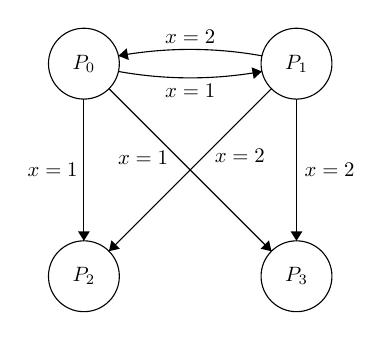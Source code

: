 \begin{tikzpicture}[scale=0.15, every node/.style={scale=0.75}]
\tikzstyle{every node}+=[inner sep=0pt]
\draw [black] (3.8,-3.6) circle (3);
\draw (3.8,-3.6) node {$P_0$};
\draw [black] (21.8,-3.6) circle (3);
\draw (21.8,-3.6) node {$P_1$};
\draw [black] (21.8,-21.6) circle (3);
\draw (21.8,-21.6) node {$P_3$};
\draw [black] (3.8,-21.6) circle (3);
\draw (3.8,-21.6) node {$P_2$};
\draw [black] (6.725,-2.937) arc (100.246:79.754:34.153);
\fill [black] (6.72,-2.94) -- (7.6,-3.29) -- (7.42,-2.3);
\draw (12.8,-1.89) node [above] {$x=2$};
\draw [black] (19.68,-5.72) -- (5.92,-19.48);
\fill [black] (5.92,-19.48) -- (6.84,-19.27) -- (6.13,-18.56);
\draw (17,-12) node [above] {$x=2$};
\draw [black] (21.8,-6.6) -- (21.8,-18.6);
\fill [black] (21.8,-18.6) -- (22.3,-17.8) -- (21.3,-17.8);
\draw (26.75,-12.6) node [left] {$x=2$};
\draw [black] (18.875,-4.261) arc (-79.784:-100.216:34.249);
\fill [black] (18.87,-4.26) -- (18,-3.91) -- (18.18,-4.89);
\draw (12.8,-5.3) node [below] {$x=1$};
\draw [black] (3.8,-6.6) -- (3.8,-18.6);
\fill [black] (3.8,-18.6) -- (4.3,-17.8) -- (3.3,-17.8);
\draw (3.3,-12.6) node [left] {$x=1$};
\draw [black] (5.92,-5.72) -- (19.68,-19.48);
\fill [black] (19.68,-19.48) -- (19.47,-18.56) -- (18.76,-19.27);
\draw (8.8,-11) node [below] {$x=1$};
\end{tikzpicture}
